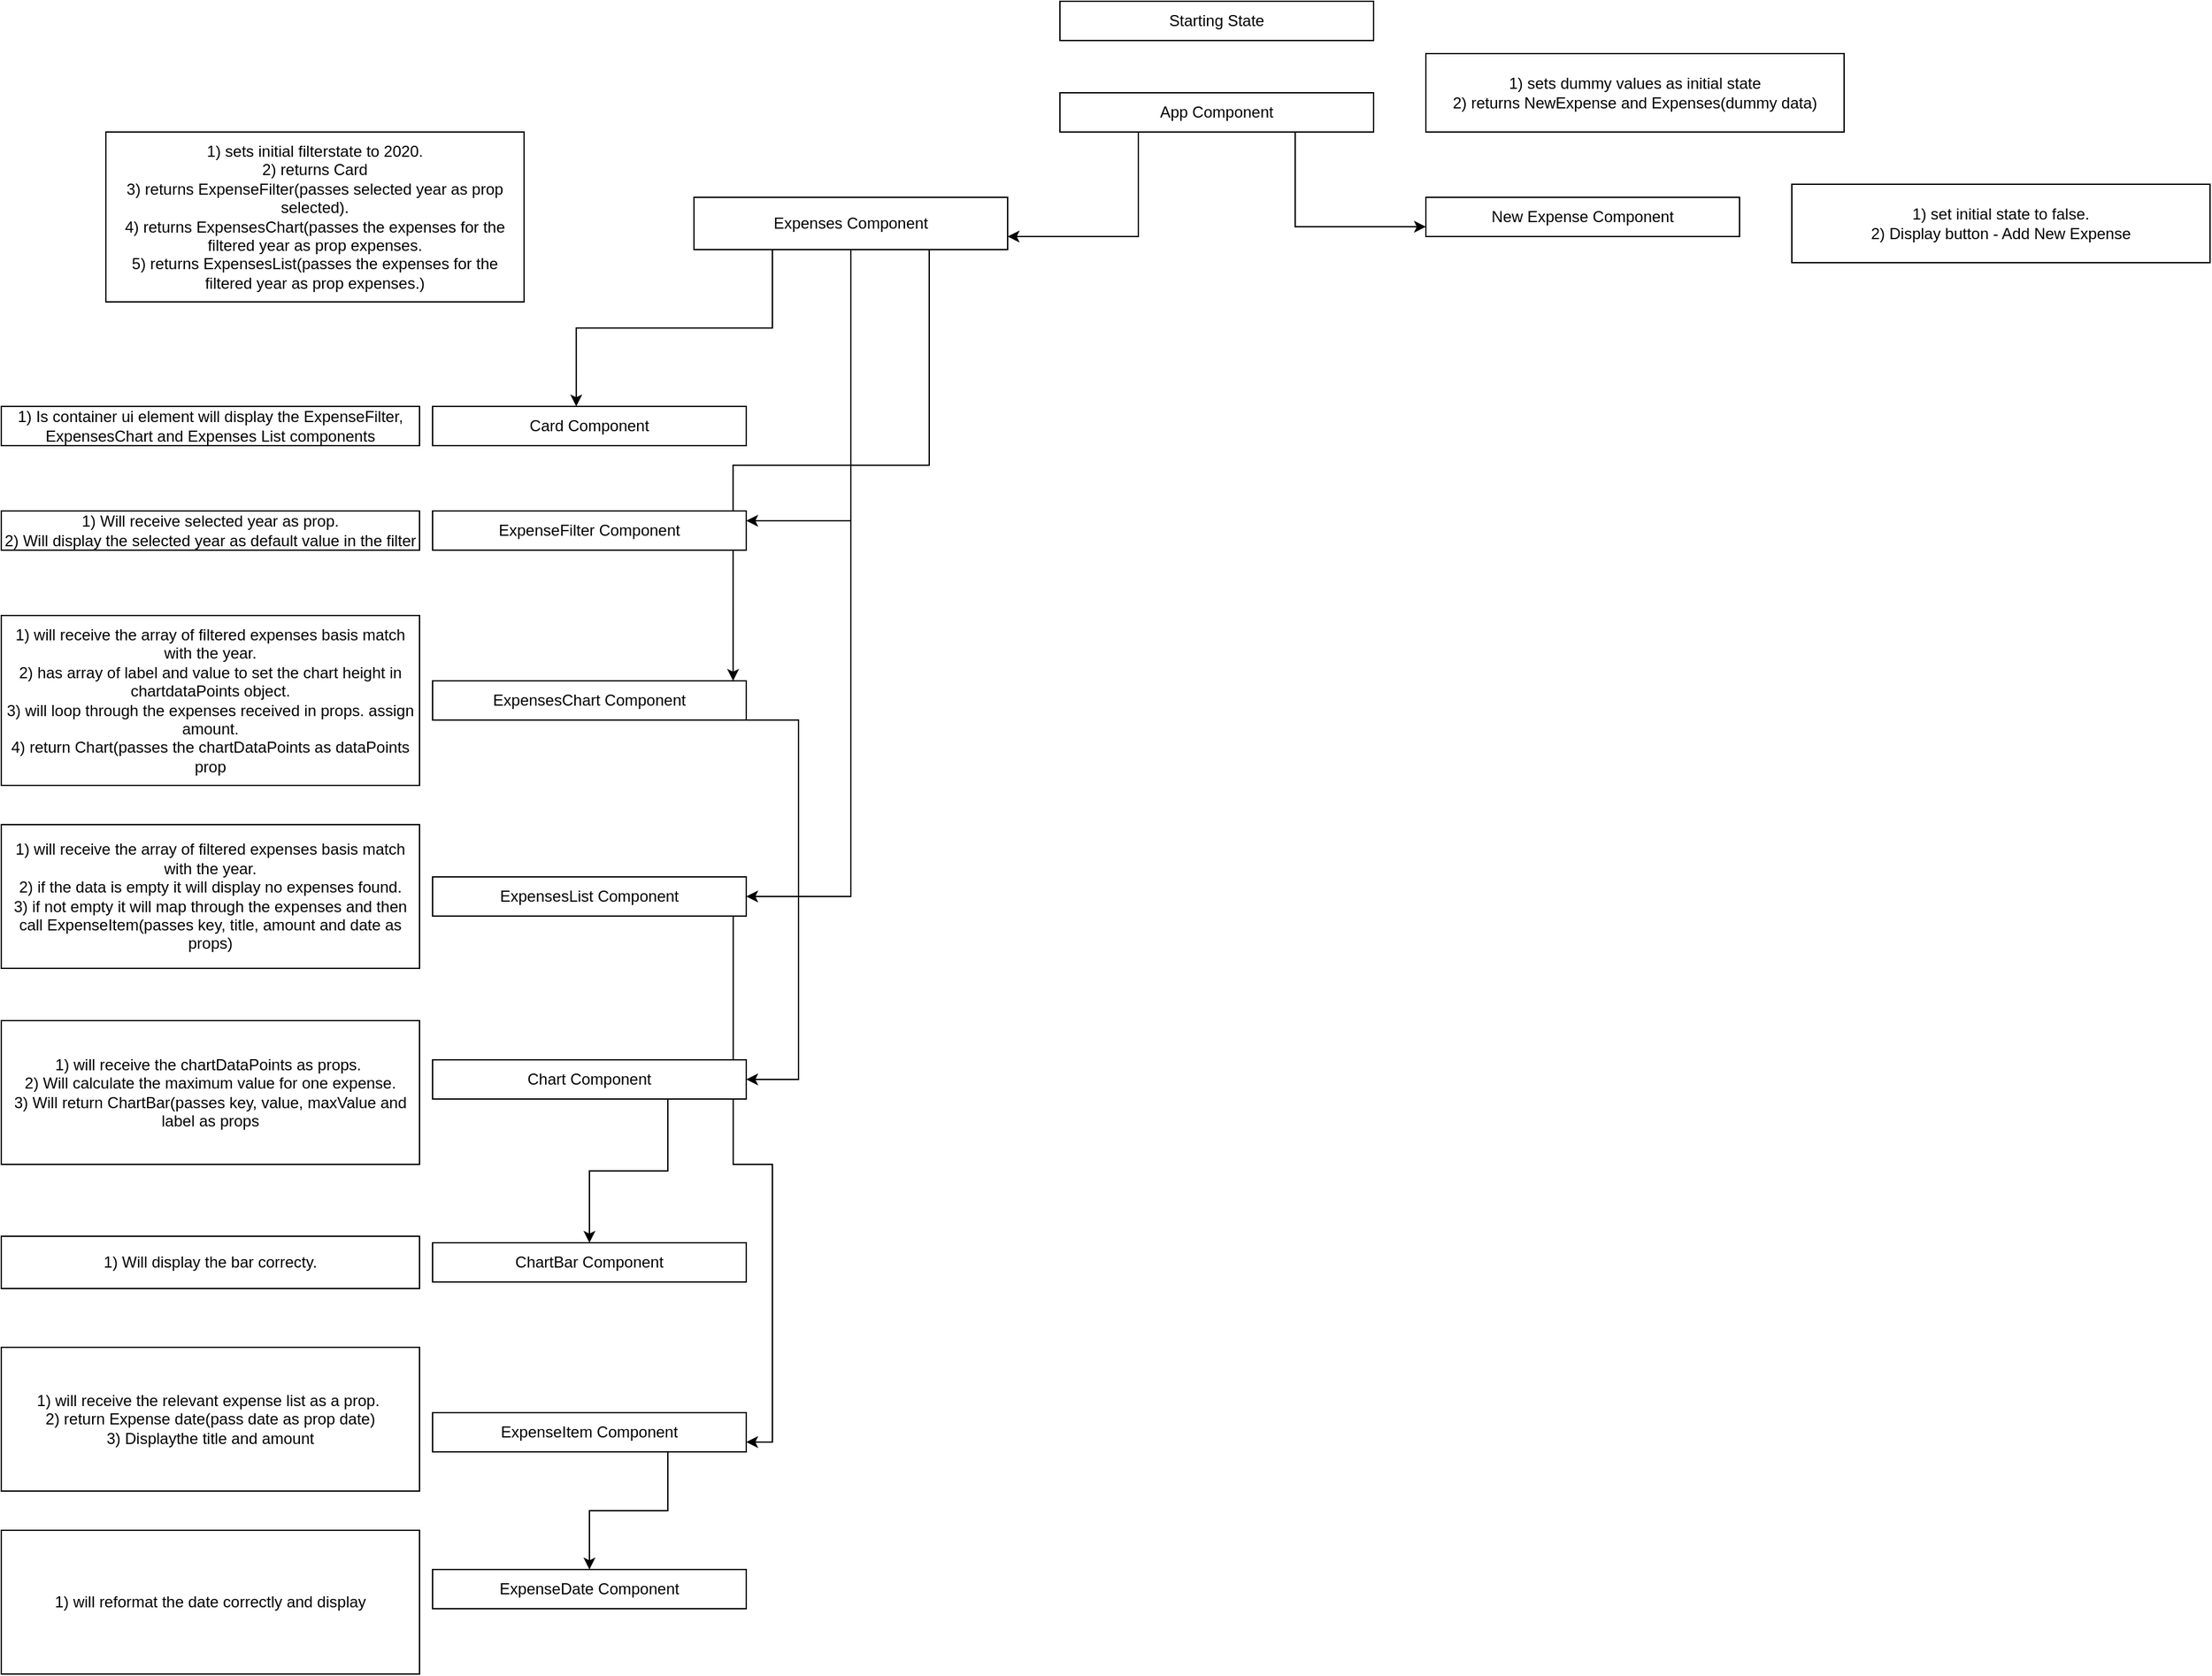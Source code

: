 <mxfile version="14.6.5" type="github" pages="6">
  <diagram id="C5RBs43oDa-KdzZeNtuy" name="Page-1">
    <mxGraphModel dx="1406" dy="670" grid="1" gridSize="10" guides="1" tooltips="1" connect="1" arrows="1" fold="1" page="1" pageScale="1" pageWidth="3300" pageHeight="4681" math="0" shadow="0">
      <root>
        <mxCell id="WIyWlLk6GJQsqaUBKTNV-0" />
        <mxCell id="WIyWlLk6GJQsqaUBKTNV-1" parent="WIyWlLk6GJQsqaUBKTNV-0" />
        <mxCell id="kv8SATcvC7AtezgzXrSW-21" value="Starting State" style="rounded=0;whiteSpace=wrap;html=1;" parent="WIyWlLk6GJQsqaUBKTNV-1" vertex="1">
          <mxGeometry x="920" y="10" width="240" height="30" as="geometry" />
        </mxCell>
        <mxCell id="kv8SATcvC7AtezgzXrSW-40" style="edgeStyle=orthogonalEdgeStyle;rounded=0;orthogonalLoop=1;jettySize=auto;html=1;exitX=0.75;exitY=1;exitDx=0;exitDy=0;entryX=0;entryY=0.75;entryDx=0;entryDy=0;" parent="WIyWlLk6GJQsqaUBKTNV-1" source="kv8SATcvC7AtezgzXrSW-22" target="kv8SATcvC7AtezgzXrSW-25" edge="1">
          <mxGeometry relative="1" as="geometry" />
        </mxCell>
        <mxCell id="kv8SATcvC7AtezgzXrSW-41" style="edgeStyle=orthogonalEdgeStyle;rounded=0;orthogonalLoop=1;jettySize=auto;html=1;exitX=0.25;exitY=1;exitDx=0;exitDy=0;entryX=1;entryY=0.75;entryDx=0;entryDy=0;" parent="WIyWlLk6GJQsqaUBKTNV-1" source="kv8SATcvC7AtezgzXrSW-22" target="kv8SATcvC7AtezgzXrSW-24" edge="1">
          <mxGeometry relative="1" as="geometry" />
        </mxCell>
        <mxCell id="kv8SATcvC7AtezgzXrSW-22" value="App Component" style="rounded=0;whiteSpace=wrap;html=1;" parent="WIyWlLk6GJQsqaUBKTNV-1" vertex="1">
          <mxGeometry x="920" y="80" width="240" height="30" as="geometry" />
        </mxCell>
        <mxCell id="kv8SATcvC7AtezgzXrSW-23" value="1) sets dummy values as initial state&lt;br&gt;2) returns NewExpense and Expenses(dummy data)" style="rounded=0;whiteSpace=wrap;html=1;" parent="WIyWlLk6GJQsqaUBKTNV-1" vertex="1">
          <mxGeometry x="1200" y="50" width="320" height="60" as="geometry" />
        </mxCell>
        <mxCell id="kv8SATcvC7AtezgzXrSW-29" style="edgeStyle=orthogonalEdgeStyle;rounded=0;orthogonalLoop=1;jettySize=auto;html=1;exitX=0.25;exitY=1;exitDx=0;exitDy=0;entryX=0.458;entryY=0;entryDx=0;entryDy=0;entryPerimeter=0;" parent="WIyWlLk6GJQsqaUBKTNV-1" source="kv8SATcvC7AtezgzXrSW-24" target="kv8SATcvC7AtezgzXrSW-27" edge="1">
          <mxGeometry relative="1" as="geometry" />
        </mxCell>
        <mxCell id="kv8SATcvC7AtezgzXrSW-32" style="edgeStyle=orthogonalEdgeStyle;rounded=0;orthogonalLoop=1;jettySize=auto;html=1;exitX=0.5;exitY=1;exitDx=0;exitDy=0;entryX=1;entryY=0.25;entryDx=0;entryDy=0;" parent="WIyWlLk6GJQsqaUBKTNV-1" source="kv8SATcvC7AtezgzXrSW-24" target="kv8SATcvC7AtezgzXrSW-30" edge="1">
          <mxGeometry relative="1" as="geometry" />
        </mxCell>
        <mxCell id="kv8SATcvC7AtezgzXrSW-35" style="edgeStyle=orthogonalEdgeStyle;rounded=0;orthogonalLoop=1;jettySize=auto;html=1;exitX=0.75;exitY=1;exitDx=0;exitDy=0;entryX=0.958;entryY=0;entryDx=0;entryDy=0;entryPerimeter=0;" parent="WIyWlLk6GJQsqaUBKTNV-1" source="kv8SATcvC7AtezgzXrSW-24" target="kv8SATcvC7AtezgzXrSW-33" edge="1">
          <mxGeometry relative="1" as="geometry">
            <mxPoint x="810" y="360" as="targetPoint" />
          </mxGeometry>
        </mxCell>
        <mxCell id="kv8SATcvC7AtezgzXrSW-38" style="edgeStyle=orthogonalEdgeStyle;rounded=0;orthogonalLoop=1;jettySize=auto;html=1;entryX=1;entryY=0.5;entryDx=0;entryDy=0;" parent="WIyWlLk6GJQsqaUBKTNV-1" source="kv8SATcvC7AtezgzXrSW-24" target="kv8SATcvC7AtezgzXrSW-36" edge="1">
          <mxGeometry relative="1" as="geometry" />
        </mxCell>
        <mxCell id="kv8SATcvC7AtezgzXrSW-24" value="Expenses Component" style="rounded=0;whiteSpace=wrap;html=1;" parent="WIyWlLk6GJQsqaUBKTNV-1" vertex="1">
          <mxGeometry x="640" y="160" width="240" height="40" as="geometry" />
        </mxCell>
        <mxCell id="kv8SATcvC7AtezgzXrSW-25" value="New Expense Component" style="rounded=0;whiteSpace=wrap;html=1;" parent="WIyWlLk6GJQsqaUBKTNV-1" vertex="1">
          <mxGeometry x="1200" y="160" width="240" height="30" as="geometry" />
        </mxCell>
        <mxCell id="kv8SATcvC7AtezgzXrSW-26" value="1) sets initial filterstate to 2020.&lt;br&gt;2) returns Card&lt;br&gt;3) returns ExpenseFilter(passes selected year as prop selected).&lt;br&gt;4) returns ExpensesChart(passes the expenses for the filtered year as prop expenses.&lt;br&gt;5) returns ExpensesList(passes the expenses for the filtered year as prop expenses.)" style="rounded=0;whiteSpace=wrap;html=1;" parent="WIyWlLk6GJQsqaUBKTNV-1" vertex="1">
          <mxGeometry x="190" y="110" width="320" height="130" as="geometry" />
        </mxCell>
        <mxCell id="kv8SATcvC7AtezgzXrSW-27" value="Card Component" style="rounded=0;whiteSpace=wrap;html=1;" parent="WIyWlLk6GJQsqaUBKTNV-1" vertex="1">
          <mxGeometry x="440" y="320" width="240" height="30" as="geometry" />
        </mxCell>
        <mxCell id="kv8SATcvC7AtezgzXrSW-28" value="1) Is container ui element will display the ExpenseFilter, ExpensesChart and Expenses List components" style="rounded=0;whiteSpace=wrap;html=1;" parent="WIyWlLk6GJQsqaUBKTNV-1" vertex="1">
          <mxGeometry x="110" y="320" width="320" height="30" as="geometry" />
        </mxCell>
        <mxCell id="kv8SATcvC7AtezgzXrSW-30" value="ExpenseFilter Component" style="rounded=0;whiteSpace=wrap;html=1;" parent="WIyWlLk6GJQsqaUBKTNV-1" vertex="1">
          <mxGeometry x="440" y="400" width="240" height="30" as="geometry" />
        </mxCell>
        <mxCell id="kv8SATcvC7AtezgzXrSW-31" value="1) Will receive selected year as prop.&lt;br&gt;2) Will display the selected year as default value in the filter" style="rounded=0;whiteSpace=wrap;html=1;" parent="WIyWlLk6GJQsqaUBKTNV-1" vertex="1">
          <mxGeometry x="110" y="400" width="320" height="30" as="geometry" />
        </mxCell>
        <mxCell id="kv8SATcvC7AtezgzXrSW-44" style="edgeStyle=orthogonalEdgeStyle;rounded=0;orthogonalLoop=1;jettySize=auto;html=1;exitX=1;exitY=1;exitDx=0;exitDy=0;entryX=1;entryY=0.5;entryDx=0;entryDy=0;" parent="WIyWlLk6GJQsqaUBKTNV-1" source="kv8SATcvC7AtezgzXrSW-33" target="kv8SATcvC7AtezgzXrSW-42" edge="1">
          <mxGeometry relative="1" as="geometry">
            <Array as="points">
              <mxPoint x="720" y="560" />
              <mxPoint x="720" y="835" />
            </Array>
          </mxGeometry>
        </mxCell>
        <mxCell id="kv8SATcvC7AtezgzXrSW-33" value="ExpensesChart Component" style="rounded=0;whiteSpace=wrap;html=1;" parent="WIyWlLk6GJQsqaUBKTNV-1" vertex="1">
          <mxGeometry x="440" y="530" width="240" height="30" as="geometry" />
        </mxCell>
        <mxCell id="kv8SATcvC7AtezgzXrSW-34" value="1) will receive the array of filtered expenses basis match with the year.&lt;br&gt;2) has array of label and value to set the chart height in chartdataPoints object.&lt;br&gt;3) will loop through the expenses received in props. assign amount.&lt;br&gt;4) return Chart(passes the chartDataPoints as dataPoints prop" style="rounded=0;whiteSpace=wrap;html=1;" parent="WIyWlLk6GJQsqaUBKTNV-1" vertex="1">
          <mxGeometry x="110" y="480" width="320" height="130" as="geometry" />
        </mxCell>
        <mxCell id="kv8SATcvC7AtezgzXrSW-51" style="edgeStyle=orthogonalEdgeStyle;rounded=0;orthogonalLoop=1;jettySize=auto;html=1;exitX=0.75;exitY=1;exitDx=0;exitDy=0;entryX=1;entryY=0.75;entryDx=0;entryDy=0;" parent="WIyWlLk6GJQsqaUBKTNV-1" source="kv8SATcvC7AtezgzXrSW-36" target="kv8SATcvC7AtezgzXrSW-49" edge="1">
          <mxGeometry relative="1" as="geometry">
            <Array as="points">
              <mxPoint x="670" y="710" />
              <mxPoint x="670" y="900" />
              <mxPoint x="700" y="900" />
              <mxPoint x="700" y="1113" />
            </Array>
          </mxGeometry>
        </mxCell>
        <mxCell id="kv8SATcvC7AtezgzXrSW-36" value="ExpensesList Component" style="rounded=0;whiteSpace=wrap;html=1;" parent="WIyWlLk6GJQsqaUBKTNV-1" vertex="1">
          <mxGeometry x="440" y="680" width="240" height="30" as="geometry" />
        </mxCell>
        <mxCell id="kv8SATcvC7AtezgzXrSW-37" value="1) will receive the array of filtered expenses basis match with the year.&lt;br&gt;2) if the data is empty it will display no expenses found.&lt;br&gt;3) if not empty it will map through the expenses and then call ExpenseItem(passes key, title, amount and date as props)" style="rounded=0;whiteSpace=wrap;html=1;" parent="WIyWlLk6GJQsqaUBKTNV-1" vertex="1">
          <mxGeometry x="110" y="640" width="320" height="110" as="geometry" />
        </mxCell>
        <mxCell id="kv8SATcvC7AtezgzXrSW-48" style="edgeStyle=orthogonalEdgeStyle;rounded=0;orthogonalLoop=1;jettySize=auto;html=1;exitX=0.75;exitY=1;exitDx=0;exitDy=0;" parent="WIyWlLk6GJQsqaUBKTNV-1" source="kv8SATcvC7AtezgzXrSW-42" target="kv8SATcvC7AtezgzXrSW-46" edge="1">
          <mxGeometry relative="1" as="geometry" />
        </mxCell>
        <mxCell id="kv8SATcvC7AtezgzXrSW-42" value="Chart Component" style="rounded=0;whiteSpace=wrap;html=1;" parent="WIyWlLk6GJQsqaUBKTNV-1" vertex="1">
          <mxGeometry x="440" y="820" width="240" height="30" as="geometry" />
        </mxCell>
        <mxCell id="kv8SATcvC7AtezgzXrSW-45" value="1) will receive the chartDataPoints as props.&amp;nbsp;&lt;br&gt;2) Will calculate the maximum value for one expense.&lt;br&gt;3) Will return ChartBar(passes key, value, maxValue and label as props" style="rounded=0;whiteSpace=wrap;html=1;" parent="WIyWlLk6GJQsqaUBKTNV-1" vertex="1">
          <mxGeometry x="110" y="790" width="320" height="110" as="geometry" />
        </mxCell>
        <mxCell id="kv8SATcvC7AtezgzXrSW-46" value="ChartBar Component" style="rounded=0;whiteSpace=wrap;html=1;" parent="WIyWlLk6GJQsqaUBKTNV-1" vertex="1">
          <mxGeometry x="440" y="960" width="240" height="30" as="geometry" />
        </mxCell>
        <mxCell id="kv8SATcvC7AtezgzXrSW-47" value="1) Will display the bar correcty." style="rounded=0;whiteSpace=wrap;html=1;" parent="WIyWlLk6GJQsqaUBKTNV-1" vertex="1">
          <mxGeometry x="110" y="955" width="320" height="40" as="geometry" />
        </mxCell>
        <mxCell id="kv8SATcvC7AtezgzXrSW-54" style="edgeStyle=orthogonalEdgeStyle;rounded=0;orthogonalLoop=1;jettySize=auto;html=1;exitX=0.75;exitY=1;exitDx=0;exitDy=0;entryX=0.5;entryY=0;entryDx=0;entryDy=0;" parent="WIyWlLk6GJQsqaUBKTNV-1" source="kv8SATcvC7AtezgzXrSW-49" target="kv8SATcvC7AtezgzXrSW-52" edge="1">
          <mxGeometry relative="1" as="geometry" />
        </mxCell>
        <mxCell id="kv8SATcvC7AtezgzXrSW-49" value="ExpenseItem Component" style="rounded=0;whiteSpace=wrap;html=1;" parent="WIyWlLk6GJQsqaUBKTNV-1" vertex="1">
          <mxGeometry x="440" y="1090" width="240" height="30" as="geometry" />
        </mxCell>
        <mxCell id="kv8SATcvC7AtezgzXrSW-50" value="1) will receive the relevant expense list as a prop.&amp;nbsp;&lt;br&gt;2) return Expense date(pass date as prop date)&lt;br&gt;3) Displaythe title and amount" style="rounded=0;whiteSpace=wrap;html=1;" parent="WIyWlLk6GJQsqaUBKTNV-1" vertex="1">
          <mxGeometry x="110" y="1040" width="320" height="110" as="geometry" />
        </mxCell>
        <mxCell id="kv8SATcvC7AtezgzXrSW-52" value="ExpenseDate Component" style="rounded=0;whiteSpace=wrap;html=1;" parent="WIyWlLk6GJQsqaUBKTNV-1" vertex="1">
          <mxGeometry x="440" y="1210" width="240" height="30" as="geometry" />
        </mxCell>
        <mxCell id="kv8SATcvC7AtezgzXrSW-53" value="1) will reformat the date correctly and display" style="rounded=0;whiteSpace=wrap;html=1;" parent="WIyWlLk6GJQsqaUBKTNV-1" vertex="1">
          <mxGeometry x="110" y="1180" width="320" height="110" as="geometry" />
        </mxCell>
        <mxCell id="kv8SATcvC7AtezgzXrSW-57" value="1) set initial state to false.&lt;br&gt;2) Display button - Add New Expense" style="rounded=0;whiteSpace=wrap;html=1;" parent="WIyWlLk6GJQsqaUBKTNV-1" vertex="1">
          <mxGeometry x="1480" y="150" width="320" height="60" as="geometry" />
        </mxCell>
      </root>
    </mxGraphModel>
  </diagram>
  <diagram id="BvcNkZxT-QmAQpmxRhEc" name="Page-2">
    <mxGraphModel dx="1406" dy="670" grid="1" gridSize="10" guides="1" tooltips="1" connect="1" arrows="1" fold="1" page="1" pageScale="1" pageWidth="3300" pageHeight="4681" math="0" shadow="0">
      <root>
        <mxCell id="rGn6xfDUcE6vp63_f6CC-0" />
        <mxCell id="rGn6xfDUcE6vp63_f6CC-1" parent="rGn6xfDUcE6vp63_f6CC-0" />
        <mxCell id="skR1pX6ddOoQZ_6h21xY-0" value="Change in State (when user submits a new expense)" style="rounded=0;whiteSpace=wrap;html=1;" parent="rGn6xfDUcE6vp63_f6CC-1" vertex="1">
          <mxGeometry x="920" y="10" width="240" height="30" as="geometry" />
        </mxCell>
        <mxCell id="skR1pX6ddOoQZ_6h21xY-2" style="edgeStyle=orthogonalEdgeStyle;rounded=0;orthogonalLoop=1;jettySize=auto;html=1;exitX=0.25;exitY=1;exitDx=0;exitDy=0;entryX=1;entryY=0.75;entryDx=0;entryDy=0;" parent="rGn6xfDUcE6vp63_f6CC-1" source="skR1pX6ddOoQZ_6h21xY-3" target="skR1pX6ddOoQZ_6h21xY-9" edge="1">
          <mxGeometry relative="1" as="geometry" />
        </mxCell>
        <mxCell id="skR1pX6ddOoQZ_6h21xY-3" value="App Component" style="rounded=0;whiteSpace=wrap;html=1;" parent="rGn6xfDUcE6vp63_f6CC-1" vertex="1">
          <mxGeometry x="920" y="80" width="240" height="30" as="geometry" />
        </mxCell>
        <mxCell id="skR1pX6ddOoQZ_6h21xY-4" value="1) sets dummy values as initial state&lt;br&gt;2) returns NewExpense and Expenses(dummy data)" style="rounded=0;whiteSpace=wrap;html=1;" parent="rGn6xfDUcE6vp63_f6CC-1" vertex="1">
          <mxGeometry x="1200" y="50" width="320" height="60" as="geometry" />
        </mxCell>
        <mxCell id="skR1pX6ddOoQZ_6h21xY-5" style="edgeStyle=orthogonalEdgeStyle;rounded=0;orthogonalLoop=1;jettySize=auto;html=1;exitX=0.25;exitY=1;exitDx=0;exitDy=0;entryX=0.458;entryY=0;entryDx=0;entryDy=0;entryPerimeter=0;" parent="rGn6xfDUcE6vp63_f6CC-1" source="skR1pX6ddOoQZ_6h21xY-9" target="skR1pX6ddOoQZ_6h21xY-12" edge="1">
          <mxGeometry relative="1" as="geometry" />
        </mxCell>
        <mxCell id="skR1pX6ddOoQZ_6h21xY-6" style="edgeStyle=orthogonalEdgeStyle;rounded=0;orthogonalLoop=1;jettySize=auto;html=1;exitX=0.5;exitY=1;exitDx=0;exitDy=0;entryX=1;entryY=0.25;entryDx=0;entryDy=0;" parent="rGn6xfDUcE6vp63_f6CC-1" source="skR1pX6ddOoQZ_6h21xY-9" target="skR1pX6ddOoQZ_6h21xY-14" edge="1">
          <mxGeometry relative="1" as="geometry" />
        </mxCell>
        <mxCell id="skR1pX6ddOoQZ_6h21xY-7" style="edgeStyle=orthogonalEdgeStyle;rounded=0;orthogonalLoop=1;jettySize=auto;html=1;exitX=0.75;exitY=1;exitDx=0;exitDy=0;entryX=0.958;entryY=0;entryDx=0;entryDy=0;entryPerimeter=0;" parent="rGn6xfDUcE6vp63_f6CC-1" source="skR1pX6ddOoQZ_6h21xY-9" target="skR1pX6ddOoQZ_6h21xY-17" edge="1">
          <mxGeometry relative="1" as="geometry">
            <mxPoint x="810" y="360" as="targetPoint" />
          </mxGeometry>
        </mxCell>
        <mxCell id="skR1pX6ddOoQZ_6h21xY-8" style="edgeStyle=orthogonalEdgeStyle;rounded=0;orthogonalLoop=1;jettySize=auto;html=1;entryX=1;entryY=0.5;entryDx=0;entryDy=0;" parent="rGn6xfDUcE6vp63_f6CC-1" source="skR1pX6ddOoQZ_6h21xY-9" target="skR1pX6ddOoQZ_6h21xY-20" edge="1">
          <mxGeometry relative="1" as="geometry" />
        </mxCell>
        <mxCell id="skR1pX6ddOoQZ_6h21xY-9" value="Expenses Component" style="rounded=0;whiteSpace=wrap;html=1;" parent="rGn6xfDUcE6vp63_f6CC-1" vertex="1">
          <mxGeometry x="640" y="160" width="240" height="40" as="geometry" />
        </mxCell>
        <mxCell id="skR1pX6ddOoQZ_6h21xY-11" value="1) sets initial filterstate to 2020.&lt;br&gt;2) returns Card&lt;br&gt;3) returns ExpenseFilter(passes selected year as prop selected).&lt;br&gt;4) returns ExpensesChart(passes the expenses for the filtered year as prop expenses.&lt;br&gt;5) returns ExpensesList(passes the expenses for the filtered year as prop expenses.)" style="rounded=0;whiteSpace=wrap;html=1;" parent="rGn6xfDUcE6vp63_f6CC-1" vertex="1">
          <mxGeometry x="190" y="110" width="320" height="130" as="geometry" />
        </mxCell>
        <mxCell id="skR1pX6ddOoQZ_6h21xY-12" value="Card Component" style="rounded=0;whiteSpace=wrap;html=1;" parent="rGn6xfDUcE6vp63_f6CC-1" vertex="1">
          <mxGeometry x="440" y="320" width="240" height="30" as="geometry" />
        </mxCell>
        <mxCell id="skR1pX6ddOoQZ_6h21xY-13" value="1) Is container ui element will display the ExpenseFilter, ExpensesChart and Expenses List components" style="rounded=0;whiteSpace=wrap;html=1;" parent="rGn6xfDUcE6vp63_f6CC-1" vertex="1">
          <mxGeometry x="110" y="320" width="320" height="30" as="geometry" />
        </mxCell>
        <mxCell id="skR1pX6ddOoQZ_6h21xY-14" value="ExpenseFilter Component" style="rounded=0;whiteSpace=wrap;html=1;" parent="rGn6xfDUcE6vp63_f6CC-1" vertex="1">
          <mxGeometry x="440" y="400" width="240" height="30" as="geometry" />
        </mxCell>
        <mxCell id="skR1pX6ddOoQZ_6h21xY-15" value="1) Will receive selected year as prop.&lt;br&gt;2) Will display the selected year as default value in the filter" style="rounded=0;whiteSpace=wrap;html=1;" parent="rGn6xfDUcE6vp63_f6CC-1" vertex="1">
          <mxGeometry x="110" y="400" width="320" height="30" as="geometry" />
        </mxCell>
        <mxCell id="skR1pX6ddOoQZ_6h21xY-16" style="edgeStyle=orthogonalEdgeStyle;rounded=0;orthogonalLoop=1;jettySize=auto;html=1;exitX=1;exitY=1;exitDx=0;exitDy=0;entryX=1;entryY=0.5;entryDx=0;entryDy=0;" parent="rGn6xfDUcE6vp63_f6CC-1" source="skR1pX6ddOoQZ_6h21xY-17" target="skR1pX6ddOoQZ_6h21xY-23" edge="1">
          <mxGeometry relative="1" as="geometry">
            <Array as="points">
              <mxPoint x="720" y="560" />
              <mxPoint x="720" y="835" />
            </Array>
          </mxGeometry>
        </mxCell>
        <mxCell id="skR1pX6ddOoQZ_6h21xY-17" value="ExpensesChart Component" style="rounded=0;whiteSpace=wrap;html=1;" parent="rGn6xfDUcE6vp63_f6CC-1" vertex="1">
          <mxGeometry x="440" y="530" width="240" height="30" as="geometry" />
        </mxCell>
        <mxCell id="skR1pX6ddOoQZ_6h21xY-18" value="1) will receive the array of filtered expenses basis match with the year.&lt;br&gt;2) has array of label and value to set the chart height in chartdataPoints object.&lt;br&gt;3) will loop through the expenses received in props. assign amount.&lt;br&gt;4) return Chart(passes the chartDataPoints as dataPoints prop" style="rounded=0;whiteSpace=wrap;html=1;" parent="rGn6xfDUcE6vp63_f6CC-1" vertex="1">
          <mxGeometry x="110" y="480" width="320" height="130" as="geometry" />
        </mxCell>
        <mxCell id="skR1pX6ddOoQZ_6h21xY-19" style="edgeStyle=orthogonalEdgeStyle;rounded=0;orthogonalLoop=1;jettySize=auto;html=1;exitX=0.75;exitY=1;exitDx=0;exitDy=0;entryX=1;entryY=0.75;entryDx=0;entryDy=0;" parent="rGn6xfDUcE6vp63_f6CC-1" source="skR1pX6ddOoQZ_6h21xY-20" target="skR1pX6ddOoQZ_6h21xY-28" edge="1">
          <mxGeometry relative="1" as="geometry">
            <Array as="points">
              <mxPoint x="670" y="710" />
              <mxPoint x="670" y="900" />
              <mxPoint x="700" y="900" />
              <mxPoint x="700" y="1113" />
            </Array>
          </mxGeometry>
        </mxCell>
        <mxCell id="skR1pX6ddOoQZ_6h21xY-20" value="ExpensesList Component" style="rounded=0;whiteSpace=wrap;html=1;" parent="rGn6xfDUcE6vp63_f6CC-1" vertex="1">
          <mxGeometry x="440" y="680" width="240" height="30" as="geometry" />
        </mxCell>
        <mxCell id="skR1pX6ddOoQZ_6h21xY-21" value="1) will receive the array of filtered expenses basis match with the year.&lt;br&gt;2) if the data is empty it will display no expenses found.&lt;br&gt;3) if not empty it will map through the expenses and then call ExpenseItem(passes key, title, amount and date as props)" style="rounded=0;whiteSpace=wrap;html=1;" parent="rGn6xfDUcE6vp63_f6CC-1" vertex="1">
          <mxGeometry x="110" y="640" width="320" height="110" as="geometry" />
        </mxCell>
        <mxCell id="skR1pX6ddOoQZ_6h21xY-22" style="edgeStyle=orthogonalEdgeStyle;rounded=0;orthogonalLoop=1;jettySize=auto;html=1;exitX=0.75;exitY=1;exitDx=0;exitDy=0;" parent="rGn6xfDUcE6vp63_f6CC-1" source="skR1pX6ddOoQZ_6h21xY-23" target="skR1pX6ddOoQZ_6h21xY-25" edge="1">
          <mxGeometry relative="1" as="geometry" />
        </mxCell>
        <mxCell id="skR1pX6ddOoQZ_6h21xY-23" value="Chart Component" style="rounded=0;whiteSpace=wrap;html=1;" parent="rGn6xfDUcE6vp63_f6CC-1" vertex="1">
          <mxGeometry x="440" y="820" width="240" height="30" as="geometry" />
        </mxCell>
        <mxCell id="skR1pX6ddOoQZ_6h21xY-24" value="1) will receive the chartDataPoints as props.&amp;nbsp;&lt;br&gt;2) Will calculate the maximum value for one expense.&lt;br&gt;3) Will return ChartBar(passes key, value, maxValue and label as props" style="rounded=0;whiteSpace=wrap;html=1;" parent="rGn6xfDUcE6vp63_f6CC-1" vertex="1">
          <mxGeometry x="110" y="790" width="320" height="110" as="geometry" />
        </mxCell>
        <mxCell id="skR1pX6ddOoQZ_6h21xY-25" value="ChartBar Component" style="rounded=0;whiteSpace=wrap;html=1;" parent="rGn6xfDUcE6vp63_f6CC-1" vertex="1">
          <mxGeometry x="440" y="960" width="240" height="30" as="geometry" />
        </mxCell>
        <mxCell id="skR1pX6ddOoQZ_6h21xY-26" value="1) Will display the bar correcty." style="rounded=0;whiteSpace=wrap;html=1;" parent="rGn6xfDUcE6vp63_f6CC-1" vertex="1">
          <mxGeometry x="110" y="955" width="320" height="40" as="geometry" />
        </mxCell>
        <mxCell id="skR1pX6ddOoQZ_6h21xY-27" style="edgeStyle=orthogonalEdgeStyle;rounded=0;orthogonalLoop=1;jettySize=auto;html=1;exitX=0.75;exitY=1;exitDx=0;exitDy=0;entryX=0.5;entryY=0;entryDx=0;entryDy=0;" parent="rGn6xfDUcE6vp63_f6CC-1" source="skR1pX6ddOoQZ_6h21xY-28" target="skR1pX6ddOoQZ_6h21xY-30" edge="1">
          <mxGeometry relative="1" as="geometry" />
        </mxCell>
        <mxCell id="skR1pX6ddOoQZ_6h21xY-28" value="ExpenseItem Component" style="rounded=0;whiteSpace=wrap;html=1;" parent="rGn6xfDUcE6vp63_f6CC-1" vertex="1">
          <mxGeometry x="440" y="1090" width="240" height="30" as="geometry" />
        </mxCell>
        <mxCell id="skR1pX6ddOoQZ_6h21xY-29" value="1) will receive the relevant expense list as a prop.&amp;nbsp;&lt;br&gt;2) return Expense date(pass date as prop date)&lt;br&gt;3) Displaythe title and amount" style="rounded=0;whiteSpace=wrap;html=1;" parent="rGn6xfDUcE6vp63_f6CC-1" vertex="1">
          <mxGeometry x="110" y="1040" width="320" height="110" as="geometry" />
        </mxCell>
        <mxCell id="skR1pX6ddOoQZ_6h21xY-30" value="ExpenseDate Component" style="rounded=0;whiteSpace=wrap;html=1;" parent="rGn6xfDUcE6vp63_f6CC-1" vertex="1">
          <mxGeometry x="440" y="1210" width="240" height="30" as="geometry" />
        </mxCell>
        <mxCell id="skR1pX6ddOoQZ_6h21xY-31" value="1) will reformat the date correctly and display" style="rounded=0;whiteSpace=wrap;html=1;" parent="rGn6xfDUcE6vp63_f6CC-1" vertex="1">
          <mxGeometry x="110" y="1180" width="320" height="110" as="geometry" />
        </mxCell>
        <mxCell id="skR1pX6ddOoQZ_6h21xY-33" value="Expense Form Component" style="rounded=0;whiteSpace=wrap;html=1;" parent="rGn6xfDUcE6vp63_f6CC-1" vertex="1">
          <mxGeometry x="1160" y="680" width="240" height="40" as="geometry" />
        </mxCell>
        <mxCell id="MMr_3jqXQVMsiVdoHszW-0" value="1) As a first step remember that this component will only be triggered when the user clicks the new expense button.&lt;br&gt;2) Initial state will be blank for title, amount and date.&amp;nbsp;&lt;br&gt;3) the JSX will return empty text boxes for the 3 elements.&amp;nbsp;&lt;br&gt;4) There is an onchange event on each of these 3 textboxes. they trigger the relevant function which captures the value that the user enters.&amp;nbsp;&lt;br&gt;5) there is also 2 way binding on these elements so once the user submits his data. the values of the text box can be reinitialised to an empty string. This can be achieved by passing the initial state value like this,&amp;nbsp;&lt;span style=&quot;font-family: &amp;#34;menlo&amp;#34; , &amp;#34;monaco&amp;#34; , &amp;#34;courier new&amp;#34; , monospace ; color: rgb(156 , 220 , 254)&quot;&gt;value&lt;/span&gt;&lt;span style=&quot;background-color: rgb(30 , 30 , 30) ; color: rgb(212 , 212 , 212) ; font-family: &amp;#34;menlo&amp;#34; , &amp;#34;monaco&amp;#34; , &amp;#34;courier new&amp;#34; , monospace&quot;&gt;=&lt;/span&gt;&lt;span style=&quot;font-family: &amp;#34;menlo&amp;#34; , &amp;#34;monaco&amp;#34; , &amp;#34;courier new&amp;#34; , monospace ; color: rgb(86 , 156 , 214)&quot;&gt;{&lt;/span&gt;&lt;span style=&quot;font-family: &amp;#34;menlo&amp;#34; , &amp;#34;monaco&amp;#34; , &amp;#34;courier new&amp;#34; , monospace ; color: rgb(79 , 193 , 255)&quot;&gt;enteredTitle&lt;/span&gt;&lt;font color=&quot;#569cd6&quot; face=&quot;Menlo, Monaco, Courier New, monospace&quot;&gt;} and then reinitialising&amp;nbsp;the value in the submit handler.&amp;nbsp;&lt;br&gt;6) When the form is submitted a Submit Hanlder function is called.&amp;nbsp;&lt;br&gt;7) This function prevents the default submit behaviour. it then consolidates the entered data as one object. It then calls the prop that is there on the parent component. it does this by props.name of the attribute on the parent component. And passes the data via argument.&amp;nbsp;&lt;br&gt;8) on the parent component the attribute name will have a reference to the called function.&amp;nbsp;&lt;br&gt;9)&amp;nbsp;&lt;br&gt;&lt;/font&gt;" style="rounded=0;whiteSpace=wrap;html=1;" parent="rGn6xfDUcE6vp63_f6CC-1" vertex="1">
          <mxGeometry x="1440" y="670" width="320" height="500" as="geometry" />
        </mxCell>
      </root>
    </mxGraphModel>
  </diagram>
  <diagram id="LF2XREtCCdjOvD_0bZ17" name="Page-3">
    <mxGraphModel dx="1406" dy="670" grid="1" gridSize="10" guides="1" tooltips="1" connect="1" arrows="1" fold="1" page="1" pageScale="1" pageWidth="3300" pageHeight="4681" math="0" shadow="0">
      <root>
        <mxCell id="l9sfrkFcqS9rqXLp3C8B-0" />
        <mxCell id="l9sfrkFcqS9rqXLp3C8B-1" parent="l9sfrkFcqS9rqXLp3C8B-0" />
        <mxCell id="l9sfrkFcqS9rqXLp3C8B-2" value="" style="whiteSpace=wrap;html=1;" vertex="1" parent="l9sfrkFcqS9rqXLp3C8B-1">
          <mxGeometry x="1360" y="40" width="120" height="60" as="geometry" />
        </mxCell>
      </root>
    </mxGraphModel>
  </diagram>
  <diagram id="uF_4QNhYJPdc0kLgVLdd" name="Page-4">
    <mxGraphModel dx="1406" dy="670" grid="1" gridSize="10" guides="1" tooltips="1" connect="1" arrows="1" fold="1" page="1" pageScale="1" pageWidth="3300" pageHeight="4681" math="0" shadow="0">
      <root>
        <mxCell id="veOvzaT6L7whhuNW4rQ2-0" />
        <mxCell id="veOvzaT6L7whhuNW4rQ2-1" parent="veOvzaT6L7whhuNW4rQ2-0" />
        <mxCell id="veOvzaT6L7whhuNW4rQ2-2" value="SOS call from Member" style="whiteSpace=wrap;html=1;" vertex="1" parent="veOvzaT6L7whhuNW4rQ2-1">
          <mxGeometry x="710" y="40" width="120" height="40" as="geometry" />
        </mxCell>
        <mxCell id="veOvzaT6L7whhuNW4rQ2-3" value="Call / Whatsapp to Sandeep" style="whiteSpace=wrap;html=1;" vertex="1" parent="veOvzaT6L7whhuNW4rQ2-1">
          <mxGeometry x="710" y="120" width="120" height="40" as="geometry" />
        </mxCell>
        <mxCell id="veOvzaT6L7whhuNW4rQ2-4" value="Sandeep Not Available" style="rhombus;whiteSpace=wrap;html=1;" vertex="1" parent="veOvzaT6L7whhuNW4rQ2-1">
          <mxGeometry x="720" y="210" width="100" height="80" as="geometry" />
        </mxCell>
        <mxCell id="veOvzaT6L7whhuNW4rQ2-5" value="Call / Whatsapp to Shailender" style="whiteSpace=wrap;html=1;" vertex="1" parent="veOvzaT6L7whhuNW4rQ2-1">
          <mxGeometry x="710" y="330" width="120" height="40" as="geometry" />
        </mxCell>
        <mxCell id="veOvzaT6L7whhuNW4rQ2-6" value="Check how many OC&#39;s in stock" style="whiteSpace=wrap;html=1;" vertex="1" parent="veOvzaT6L7whhuNW4rQ2-1">
          <mxGeometry x="1000" y="230" width="120" height="40" as="geometry" />
        </mxCell>
        <mxCell id="veOvzaT6L7whhuNW4rQ2-7" value="if number &amp;lt; 2" style="rhombus;whiteSpace=wrap;html=1;" vertex="1" parent="veOvzaT6L7whhuNW4rQ2-1">
          <mxGeometry x="1010" y="320" width="100" height="80" as="geometry" />
        </mxCell>
      </root>
    </mxGraphModel>
  </diagram>
  <diagram id="1u1pJkaoYDbLw7LvDNJL" name="Process 1 - 30 Minute">
    <mxGraphModel dx="1406" dy="5351" grid="1" gridSize="10" guides="1" tooltips="1" connect="1" arrows="1" fold="1" page="1" pageScale="1" pageWidth="3300" pageHeight="4681" math="0" shadow="0">
      <root>
        <mxCell id="LeUfFf-lmwy74hVoiopT-0" />
        <mxCell id="LeUfFf-lmwy74hVoiopT-1" parent="LeUfFf-lmwy74hVoiopT-0" />
        <mxCell id="LeUfFf-lmwy74hVoiopT-2" value="" style="shape=flexArrow;endArrow=classic;html=1;" edge="1" parent="LeUfFf-lmwy74hVoiopT-1">
          <mxGeometry width="50" height="50" relative="1" as="geometry">
            <mxPoint x="680" y="-680" as="sourcePoint" />
            <mxPoint x="680" y="92" as="targetPoint" />
          </mxGeometry>
        </mxCell>
        <mxCell id="LeUfFf-lmwy74hVoiopT-3" value="" style="shape=flexArrow;endArrow=classic;html=1;" edge="1" parent="LeUfFf-lmwy74hVoiopT-1">
          <mxGeometry width="50" height="50" relative="1" as="geometry">
            <mxPoint x="1160" y="-680" as="sourcePoint" />
            <mxPoint x="1160" y="92" as="targetPoint" />
          </mxGeometry>
        </mxCell>
        <mxCell id="LeUfFf-lmwy74hVoiopT-4" value="Internet Machine" style="rounded=0;whiteSpace=wrap;html=1;" vertex="1" parent="LeUfFf-lmwy74hVoiopT-1">
          <mxGeometry x="410" y="-680" width="120" height="40" as="geometry" />
        </mxCell>
        <mxCell id="LeUfFf-lmwy74hVoiopT-5" value="API Server" style="rounded=0;whiteSpace=wrap;html=1;" vertex="1" parent="LeUfFf-lmwy74hVoiopT-1">
          <mxGeometry x="870" y="-680" width="120" height="40" as="geometry" />
        </mxCell>
        <mxCell id="LeUfFf-lmwy74hVoiopT-6" value="WS Server" style="rounded=0;whiteSpace=wrap;html=1;" vertex="1" parent="LeUfFf-lmwy74hVoiopT-1">
          <mxGeometry x="1240" y="-680" width="120" height="40" as="geometry" />
        </mxCell>
        <mxCell id="LeUfFf-lmwy74hVoiopT-10" style="edgeStyle=orthogonalEdgeStyle;rounded=0;orthogonalLoop=1;jettySize=auto;html=1;exitX=0.5;exitY=1;exitDx=0;exitDy=0;entryX=0.4;entryY=0.1;entryDx=0;entryDy=0;entryPerimeter=0;" edge="1" parent="LeUfFf-lmwy74hVoiopT-1" source="LeUfFf-lmwy74hVoiopT-7" target="LeUfFf-lmwy74hVoiopT-8">
          <mxGeometry relative="1" as="geometry" />
        </mxCell>
        <mxCell id="LeUfFf-lmwy74hVoiopT-7" value="30 minute scheduled CRONJOB (START)" style="rounded=1;whiteSpace=wrap;html=1;" vertex="1" parent="LeUfFf-lmwy74hVoiopT-1">
          <mxGeometry x="410" y="-600" width="120" height="40" as="geometry" />
        </mxCell>
        <mxCell id="LeUfFf-lmwy74hVoiopT-19" style="edgeStyle=orthogonalEdgeStyle;rounded=0;orthogonalLoop=1;jettySize=auto;html=1;exitX=0.55;exitY=0.95;exitDx=0;exitDy=0;exitPerimeter=0;entryX=0.5;entryY=0;entryDx=0;entryDy=0;" edge="1" parent="LeUfFf-lmwy74hVoiopT-1" source="LeUfFf-lmwy74hVoiopT-8" target="LeUfFf-lmwy74hVoiopT-11">
          <mxGeometry relative="1" as="geometry" />
        </mxCell>
        <mxCell id="LeUfFf-lmwy74hVoiopT-8" value="Cloud &lt;br&gt;(WindWard API" style="ellipse;shape=cloud;whiteSpace=wrap;html=1;" vertex="1" parent="LeUfFf-lmwy74hVoiopT-1">
          <mxGeometry x="410" y="-520" width="120" height="80" as="geometry" />
        </mxCell>
        <mxCell id="LeUfFf-lmwy74hVoiopT-20" style="edgeStyle=orthogonalEdgeStyle;rounded=0;orthogonalLoop=1;jettySize=auto;html=1;exitX=0.5;exitY=1;exitDx=0;exitDy=0;entryX=0.5;entryY=0;entryDx=0;entryDy=0;" edge="1" parent="LeUfFf-lmwy74hVoiopT-1" source="LeUfFf-lmwy74hVoiopT-11" target="LeUfFf-lmwy74hVoiopT-12">
          <mxGeometry relative="1" as="geometry" />
        </mxCell>
        <mxCell id="LeUfFf-lmwy74hVoiopT-11" value="Alerts (6 Notification, Risk, Activity)&amp;nbsp;" style="rounded=1;whiteSpace=wrap;html=1;" vertex="1" parent="LeUfFf-lmwy74hVoiopT-1">
          <mxGeometry x="410" y="-400" width="120" height="40" as="geometry" />
        </mxCell>
        <mxCell id="LeUfFf-lmwy74hVoiopT-21" style="edgeStyle=orthogonalEdgeStyle;rounded=0;orthogonalLoop=1;jettySize=auto;html=1;exitX=0.5;exitY=1;exitDx=0;exitDy=0;entryX=0.5;entryY=0;entryDx=0;entryDy=0;" edge="1" parent="LeUfFf-lmwy74hVoiopT-1" source="LeUfFf-lmwy74hVoiopT-12" target="LeUfFf-lmwy74hVoiopT-13">
          <mxGeometry relative="1" as="geometry" />
        </mxCell>
        <mxCell id="LeUfFf-lmwy74hVoiopT-12" value="Format data into one file" style="rounded=1;whiteSpace=wrap;html=1;" vertex="1" parent="LeUfFf-lmwy74hVoiopT-1">
          <mxGeometry x="410" y="-320" width="120" height="40" as="geometry" />
        </mxCell>
        <mxCell id="LeUfFf-lmwy74hVoiopT-13" value="Writes to WeseeAlertsData.txt" style="rounded=1;whiteSpace=wrap;html=1;" vertex="1" parent="LeUfFf-lmwy74hVoiopT-1">
          <mxGeometry x="410" y="-240" width="120" height="40" as="geometry" />
        </mxCell>
        <mxCell id="LeUfFf-lmwy74hVoiopT-14" value="" style="shape=flexArrow;endArrow=classic;html=1;entryX=0;entryY=0.5;entryDx=0;entryDy=0;" edge="1" parent="LeUfFf-lmwy74hVoiopT-1" target="LeUfFf-lmwy74hVoiopT-16">
          <mxGeometry width="50" height="50" relative="1" as="geometry">
            <mxPoint x="530" y="-220" as="sourcePoint" />
            <mxPoint x="840" y="-220" as="targetPoint" />
          </mxGeometry>
        </mxCell>
        <mxCell id="LeUfFf-lmwy74hVoiopT-15" value="Data Diode Transfers File" style="text;html=1;strokeColor=none;fillColor=none;align=center;verticalAlign=middle;whiteSpace=wrap;rounded=0;" vertex="1" parent="LeUfFf-lmwy74hVoiopT-1">
          <mxGeometry x="530" y="-210" width="150" height="20" as="geometry" />
        </mxCell>
        <mxCell id="LeUfFf-lmwy74hVoiopT-22" style="edgeStyle=orthogonalEdgeStyle;rounded=0;orthogonalLoop=1;jettySize=auto;html=1;exitX=0.5;exitY=0;exitDx=0;exitDy=0;entryX=0.5;entryY=1;entryDx=0;entryDy=0;entryPerimeter=0;" edge="1" parent="LeUfFf-lmwy74hVoiopT-1" source="LeUfFf-lmwy74hVoiopT-16" target="LeUfFf-lmwy74hVoiopT-18">
          <mxGeometry relative="1" as="geometry" />
        </mxCell>
        <mxCell id="LeUfFf-lmwy74hVoiopT-16" value="Receives data in filename.txt" style="rounded=1;whiteSpace=wrap;html=1;" vertex="1" parent="LeUfFf-lmwy74hVoiopT-1">
          <mxGeometry x="870" y="-240" width="120" height="40" as="geometry" />
        </mxCell>
        <mxCell id="LeUfFf-lmwy74hVoiopT-17" value="Filename to be decided by wesee experts" style="text;html=1;strokeColor=none;fillColor=none;align=center;verticalAlign=middle;whiteSpace=wrap;rounded=0;" vertex="1" parent="LeUfFf-lmwy74hVoiopT-1">
          <mxGeometry x="920" y="-190" width="230" height="20" as="geometry" />
        </mxCell>
        <mxCell id="LeUfFf-lmwy74hVoiopT-18" value="Saves data to Mongo (Collection Name - AlertDatas)" style="shape=cylinder3;whiteSpace=wrap;html=1;boundedLbl=1;backgroundOutline=1;size=15;" vertex="1" parent="LeUfFf-lmwy74hVoiopT-1">
          <mxGeometry x="870" y="-440" width="120" height="130" as="geometry" />
        </mxCell>
        <mxCell id="LeUfFf-lmwy74hVoiopT-23" value="" style="shape=flexArrow;endArrow=classic;html=1;" edge="1" parent="LeUfFf-lmwy74hVoiopT-1">
          <mxGeometry width="50" height="50" relative="1" as="geometry">
            <mxPoint x="990" y="-360" as="sourcePoint" />
            <mxPoint x="1280" y="-360" as="targetPoint" />
          </mxGeometry>
        </mxCell>
        <mxCell id="LeUfFf-lmwy74hVoiopT-24" value="Push to WS Server" style="text;html=1;strokeColor=none;fillColor=none;align=center;verticalAlign=middle;whiteSpace=wrap;rounded=0;" vertex="1" parent="LeUfFf-lmwy74hVoiopT-1">
          <mxGeometry x="1000" y="-390" width="150" height="20" as="geometry" />
        </mxCell>
        <mxCell id="LeUfFf-lmwy74hVoiopT-26" value="Receives Data (END)" style="rounded=1;whiteSpace=wrap;html=1;" vertex="1" parent="LeUfFf-lmwy74hVoiopT-1">
          <mxGeometry x="1280" y="-380" width="120" height="40" as="geometry" />
        </mxCell>
      </root>
    </mxGraphModel>
  </diagram>
  <diagram id="9jnF0_6kF1j6td5ouTRa" name="Process 2 - User Request Process">
    <mxGraphModel dx="1406" dy="5351" grid="1" gridSize="10" guides="1" tooltips="1" connect="1" arrows="1" fold="1" page="1" pageScale="1" pageWidth="3300" pageHeight="4681" math="0" shadow="0">
      <root>
        <mxCell id="ol5ok5B33NuZf5FcxZeR-0" />
        <mxCell id="ol5ok5B33NuZf5FcxZeR-1" parent="ol5ok5B33NuZf5FcxZeR-0" />
        <mxCell id="ol5ok5B33NuZf5FcxZeR-2" value="" style="shape=flexArrow;endArrow=classic;html=1;" edge="1" parent="ol5ok5B33NuZf5FcxZeR-1">
          <mxGeometry width="50" height="50" relative="1" as="geometry">
            <mxPoint x="680" y="-680" as="sourcePoint" />
            <mxPoint x="680" y="92" as="targetPoint" />
          </mxGeometry>
        </mxCell>
        <mxCell id="ol5ok5B33NuZf5FcxZeR-3" value="" style="shape=flexArrow;endArrow=classic;html=1;" edge="1" parent="ol5ok5B33NuZf5FcxZeR-1">
          <mxGeometry width="50" height="50" relative="1" as="geometry">
            <mxPoint x="1160" y="-680" as="sourcePoint" />
            <mxPoint x="1160" y="92" as="targetPoint" />
          </mxGeometry>
        </mxCell>
        <mxCell id="ol5ok5B33NuZf5FcxZeR-4" value="Internet Machine" style="rounded=0;whiteSpace=wrap;html=1;" vertex="1" parent="ol5ok5B33NuZf5FcxZeR-1">
          <mxGeometry x="410" y="-680" width="120" height="40" as="geometry" />
        </mxCell>
        <mxCell id="ol5ok5B33NuZf5FcxZeR-5" value="API Server" style="rounded=0;whiteSpace=wrap;html=1;" vertex="1" parent="ol5ok5B33NuZf5FcxZeR-1">
          <mxGeometry x="870" y="-680" width="120" height="40" as="geometry" />
        </mxCell>
        <mxCell id="ol5ok5B33NuZf5FcxZeR-6" value="WS Server" style="rounded=0;whiteSpace=wrap;html=1;" vertex="1" parent="ol5ok5B33NuZf5FcxZeR-1">
          <mxGeometry x="1240" y="-680" width="120" height="40" as="geometry" />
        </mxCell>
        <mxCell id="ol5ok5B33NuZf5FcxZeR-7" style="edgeStyle=orthogonalEdgeStyle;rounded=0;orthogonalLoop=1;jettySize=auto;html=1;exitX=0.5;exitY=1;exitDx=0;exitDy=0;entryX=0.4;entryY=0.1;entryDx=0;entryDy=0;entryPerimeter=0;" edge="1" parent="ol5ok5B33NuZf5FcxZeR-1" source="ol5ok5B33NuZf5FcxZeR-8" target="ol5ok5B33NuZf5FcxZeR-10">
          <mxGeometry relative="1" as="geometry" />
        </mxCell>
        <mxCell id="ol5ok5B33NuZf5FcxZeR-8" value="30 minute scheduled CRONJOB (START)" style="rounded=1;whiteSpace=wrap;html=1;" vertex="1" parent="ol5ok5B33NuZf5FcxZeR-1">
          <mxGeometry x="410" y="-600" width="120" height="40" as="geometry" />
        </mxCell>
        <mxCell id="ol5ok5B33NuZf5FcxZeR-9" style="edgeStyle=orthogonalEdgeStyle;rounded=0;orthogonalLoop=1;jettySize=auto;html=1;exitX=0.55;exitY=0.95;exitDx=0;exitDy=0;exitPerimeter=0;entryX=0.5;entryY=0;entryDx=0;entryDy=0;" edge="1" parent="ol5ok5B33NuZf5FcxZeR-1" source="ol5ok5B33NuZf5FcxZeR-10" target="ol5ok5B33NuZf5FcxZeR-12">
          <mxGeometry relative="1" as="geometry" />
        </mxCell>
        <mxCell id="ol5ok5B33NuZf5FcxZeR-10" value="Cloud &lt;br&gt;(WindWard API" style="ellipse;shape=cloud;whiteSpace=wrap;html=1;" vertex="1" parent="ol5ok5B33NuZf5FcxZeR-1">
          <mxGeometry x="410" y="-520" width="120" height="80" as="geometry" />
        </mxCell>
        <mxCell id="ol5ok5B33NuZf5FcxZeR-11" style="edgeStyle=orthogonalEdgeStyle;rounded=0;orthogonalLoop=1;jettySize=auto;html=1;exitX=0.5;exitY=1;exitDx=0;exitDy=0;entryX=0.5;entryY=0;entryDx=0;entryDy=0;" edge="1" parent="ol5ok5B33NuZf5FcxZeR-1" source="ol5ok5B33NuZf5FcxZeR-12" target="ol5ok5B33NuZf5FcxZeR-14">
          <mxGeometry relative="1" as="geometry" />
        </mxCell>
        <mxCell id="ol5ok5B33NuZf5FcxZeR-12" value="Alerts (6 Notification, Risk, Activity)&amp;nbsp;" style="rounded=1;whiteSpace=wrap;html=1;" vertex="1" parent="ol5ok5B33NuZf5FcxZeR-1">
          <mxGeometry x="410" y="-400" width="120" height="40" as="geometry" />
        </mxCell>
        <mxCell id="ol5ok5B33NuZf5FcxZeR-13" style="edgeStyle=orthogonalEdgeStyle;rounded=0;orthogonalLoop=1;jettySize=auto;html=1;exitX=0.5;exitY=1;exitDx=0;exitDy=0;entryX=0.5;entryY=0;entryDx=0;entryDy=0;" edge="1" parent="ol5ok5B33NuZf5FcxZeR-1" source="ol5ok5B33NuZf5FcxZeR-14" target="ol5ok5B33NuZf5FcxZeR-15">
          <mxGeometry relative="1" as="geometry" />
        </mxCell>
        <mxCell id="ol5ok5B33NuZf5FcxZeR-14" value="Format data into one file" style="rounded=1;whiteSpace=wrap;html=1;" vertex="1" parent="ol5ok5B33NuZf5FcxZeR-1">
          <mxGeometry x="410" y="-320" width="120" height="40" as="geometry" />
        </mxCell>
        <mxCell id="ol5ok5B33NuZf5FcxZeR-15" value="Writes to WeseeAlertsData.txt" style="rounded=1;whiteSpace=wrap;html=1;" vertex="1" parent="ol5ok5B33NuZf5FcxZeR-1">
          <mxGeometry x="410" y="-240" width="120" height="40" as="geometry" />
        </mxCell>
        <mxCell id="ol5ok5B33NuZf5FcxZeR-16" value="" style="shape=flexArrow;endArrow=classic;html=1;entryX=0;entryY=0.5;entryDx=0;entryDy=0;" edge="1" parent="ol5ok5B33NuZf5FcxZeR-1" target="ol5ok5B33NuZf5FcxZeR-19">
          <mxGeometry width="50" height="50" relative="1" as="geometry">
            <mxPoint x="530" y="-220" as="sourcePoint" />
            <mxPoint x="840" y="-220" as="targetPoint" />
          </mxGeometry>
        </mxCell>
        <mxCell id="ol5ok5B33NuZf5FcxZeR-17" value="Data Diode Transfers File" style="text;html=1;strokeColor=none;fillColor=none;align=center;verticalAlign=middle;whiteSpace=wrap;rounded=0;" vertex="1" parent="ol5ok5B33NuZf5FcxZeR-1">
          <mxGeometry x="530" y="-210" width="150" height="20" as="geometry" />
        </mxCell>
        <mxCell id="ol5ok5B33NuZf5FcxZeR-18" style="edgeStyle=orthogonalEdgeStyle;rounded=0;orthogonalLoop=1;jettySize=auto;html=1;exitX=0.5;exitY=0;exitDx=0;exitDy=0;entryX=0.5;entryY=1;entryDx=0;entryDy=0;entryPerimeter=0;" edge="1" parent="ol5ok5B33NuZf5FcxZeR-1" source="ol5ok5B33NuZf5FcxZeR-19" target="ol5ok5B33NuZf5FcxZeR-21">
          <mxGeometry relative="1" as="geometry" />
        </mxCell>
        <mxCell id="ol5ok5B33NuZf5FcxZeR-19" value="Receives data in filename.txt" style="rounded=1;whiteSpace=wrap;html=1;" vertex="1" parent="ol5ok5B33NuZf5FcxZeR-1">
          <mxGeometry x="870" y="-240" width="120" height="40" as="geometry" />
        </mxCell>
        <mxCell id="ol5ok5B33NuZf5FcxZeR-20" value="Filename to be decided by wesee experts" style="text;html=1;strokeColor=none;fillColor=none;align=center;verticalAlign=middle;whiteSpace=wrap;rounded=0;" vertex="1" parent="ol5ok5B33NuZf5FcxZeR-1">
          <mxGeometry x="920" y="-190" width="230" height="20" as="geometry" />
        </mxCell>
        <mxCell id="ol5ok5B33NuZf5FcxZeR-21" value="Saves data to Mongo (Collection Name - AlertDatas)" style="shape=cylinder3;whiteSpace=wrap;html=1;boundedLbl=1;backgroundOutline=1;size=15;" vertex="1" parent="ol5ok5B33NuZf5FcxZeR-1">
          <mxGeometry x="870" y="-440" width="120" height="130" as="geometry" />
        </mxCell>
        <mxCell id="ol5ok5B33NuZf5FcxZeR-22" value="" style="shape=flexArrow;endArrow=classic;html=1;" edge="1" parent="ol5ok5B33NuZf5FcxZeR-1">
          <mxGeometry width="50" height="50" relative="1" as="geometry">
            <mxPoint x="990" y="-360" as="sourcePoint" />
            <mxPoint x="1280" y="-360" as="targetPoint" />
          </mxGeometry>
        </mxCell>
        <mxCell id="ol5ok5B33NuZf5FcxZeR-23" value="Push to WS Server" style="text;html=1;strokeColor=none;fillColor=none;align=center;verticalAlign=middle;whiteSpace=wrap;rounded=0;" vertex="1" parent="ol5ok5B33NuZf5FcxZeR-1">
          <mxGeometry x="1000" y="-390" width="150" height="20" as="geometry" />
        </mxCell>
        <mxCell id="ol5ok5B33NuZf5FcxZeR-24" value="Receives Data (END)" style="rounded=1;whiteSpace=wrap;html=1;" vertex="1" parent="ol5ok5B33NuZf5FcxZeR-1">
          <mxGeometry x="1280" y="-380" width="120" height="40" as="geometry" />
        </mxCell>
      </root>
    </mxGraphModel>
  </diagram>
</mxfile>
